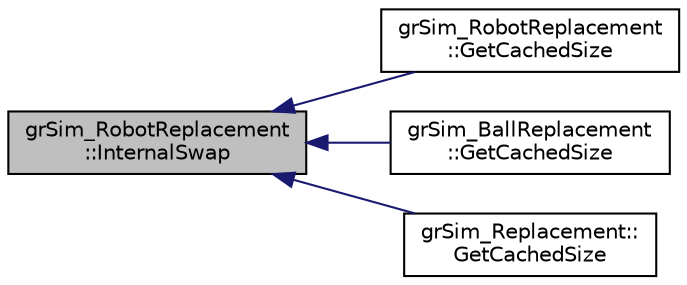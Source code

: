 digraph "grSim_RobotReplacement::InternalSwap"
{
 // INTERACTIVE_SVG=YES
  edge [fontname="Helvetica",fontsize="10",labelfontname="Helvetica",labelfontsize="10"];
  node [fontname="Helvetica",fontsize="10",shape=record];
  rankdir="LR";
  Node1 [label="grSim_RobotReplacement\l::InternalSwap",height=0.2,width=0.4,color="black", fillcolor="grey75", style="filled", fontcolor="black"];
  Node1 -> Node2 [dir="back",color="midnightblue",fontsize="10",style="solid",fontname="Helvetica"];
  Node2 [label="grSim_RobotReplacement\l::GetCachedSize",height=0.2,width=0.4,color="black", fillcolor="white", style="filled",URL="$d5/da8/classgr_sim___robot_replacement.html#afacd99751758f71ed2337a982725325c"];
  Node1 -> Node3 [dir="back",color="midnightblue",fontsize="10",style="solid",fontname="Helvetica"];
  Node3 [label="grSim_BallReplacement\l::GetCachedSize",height=0.2,width=0.4,color="black", fillcolor="white", style="filled",URL="$d2/db1/classgr_sim___ball_replacement.html#a9cb28c84020ff53719938abcc34af3ed"];
  Node1 -> Node4 [dir="back",color="midnightblue",fontsize="10",style="solid",fontname="Helvetica"];
  Node4 [label="grSim_Replacement::\lGetCachedSize",height=0.2,width=0.4,color="black", fillcolor="white", style="filled",URL="$d0/de6/classgr_sim___replacement.html#a16027975943c10b2e568118d02024150"];
}
